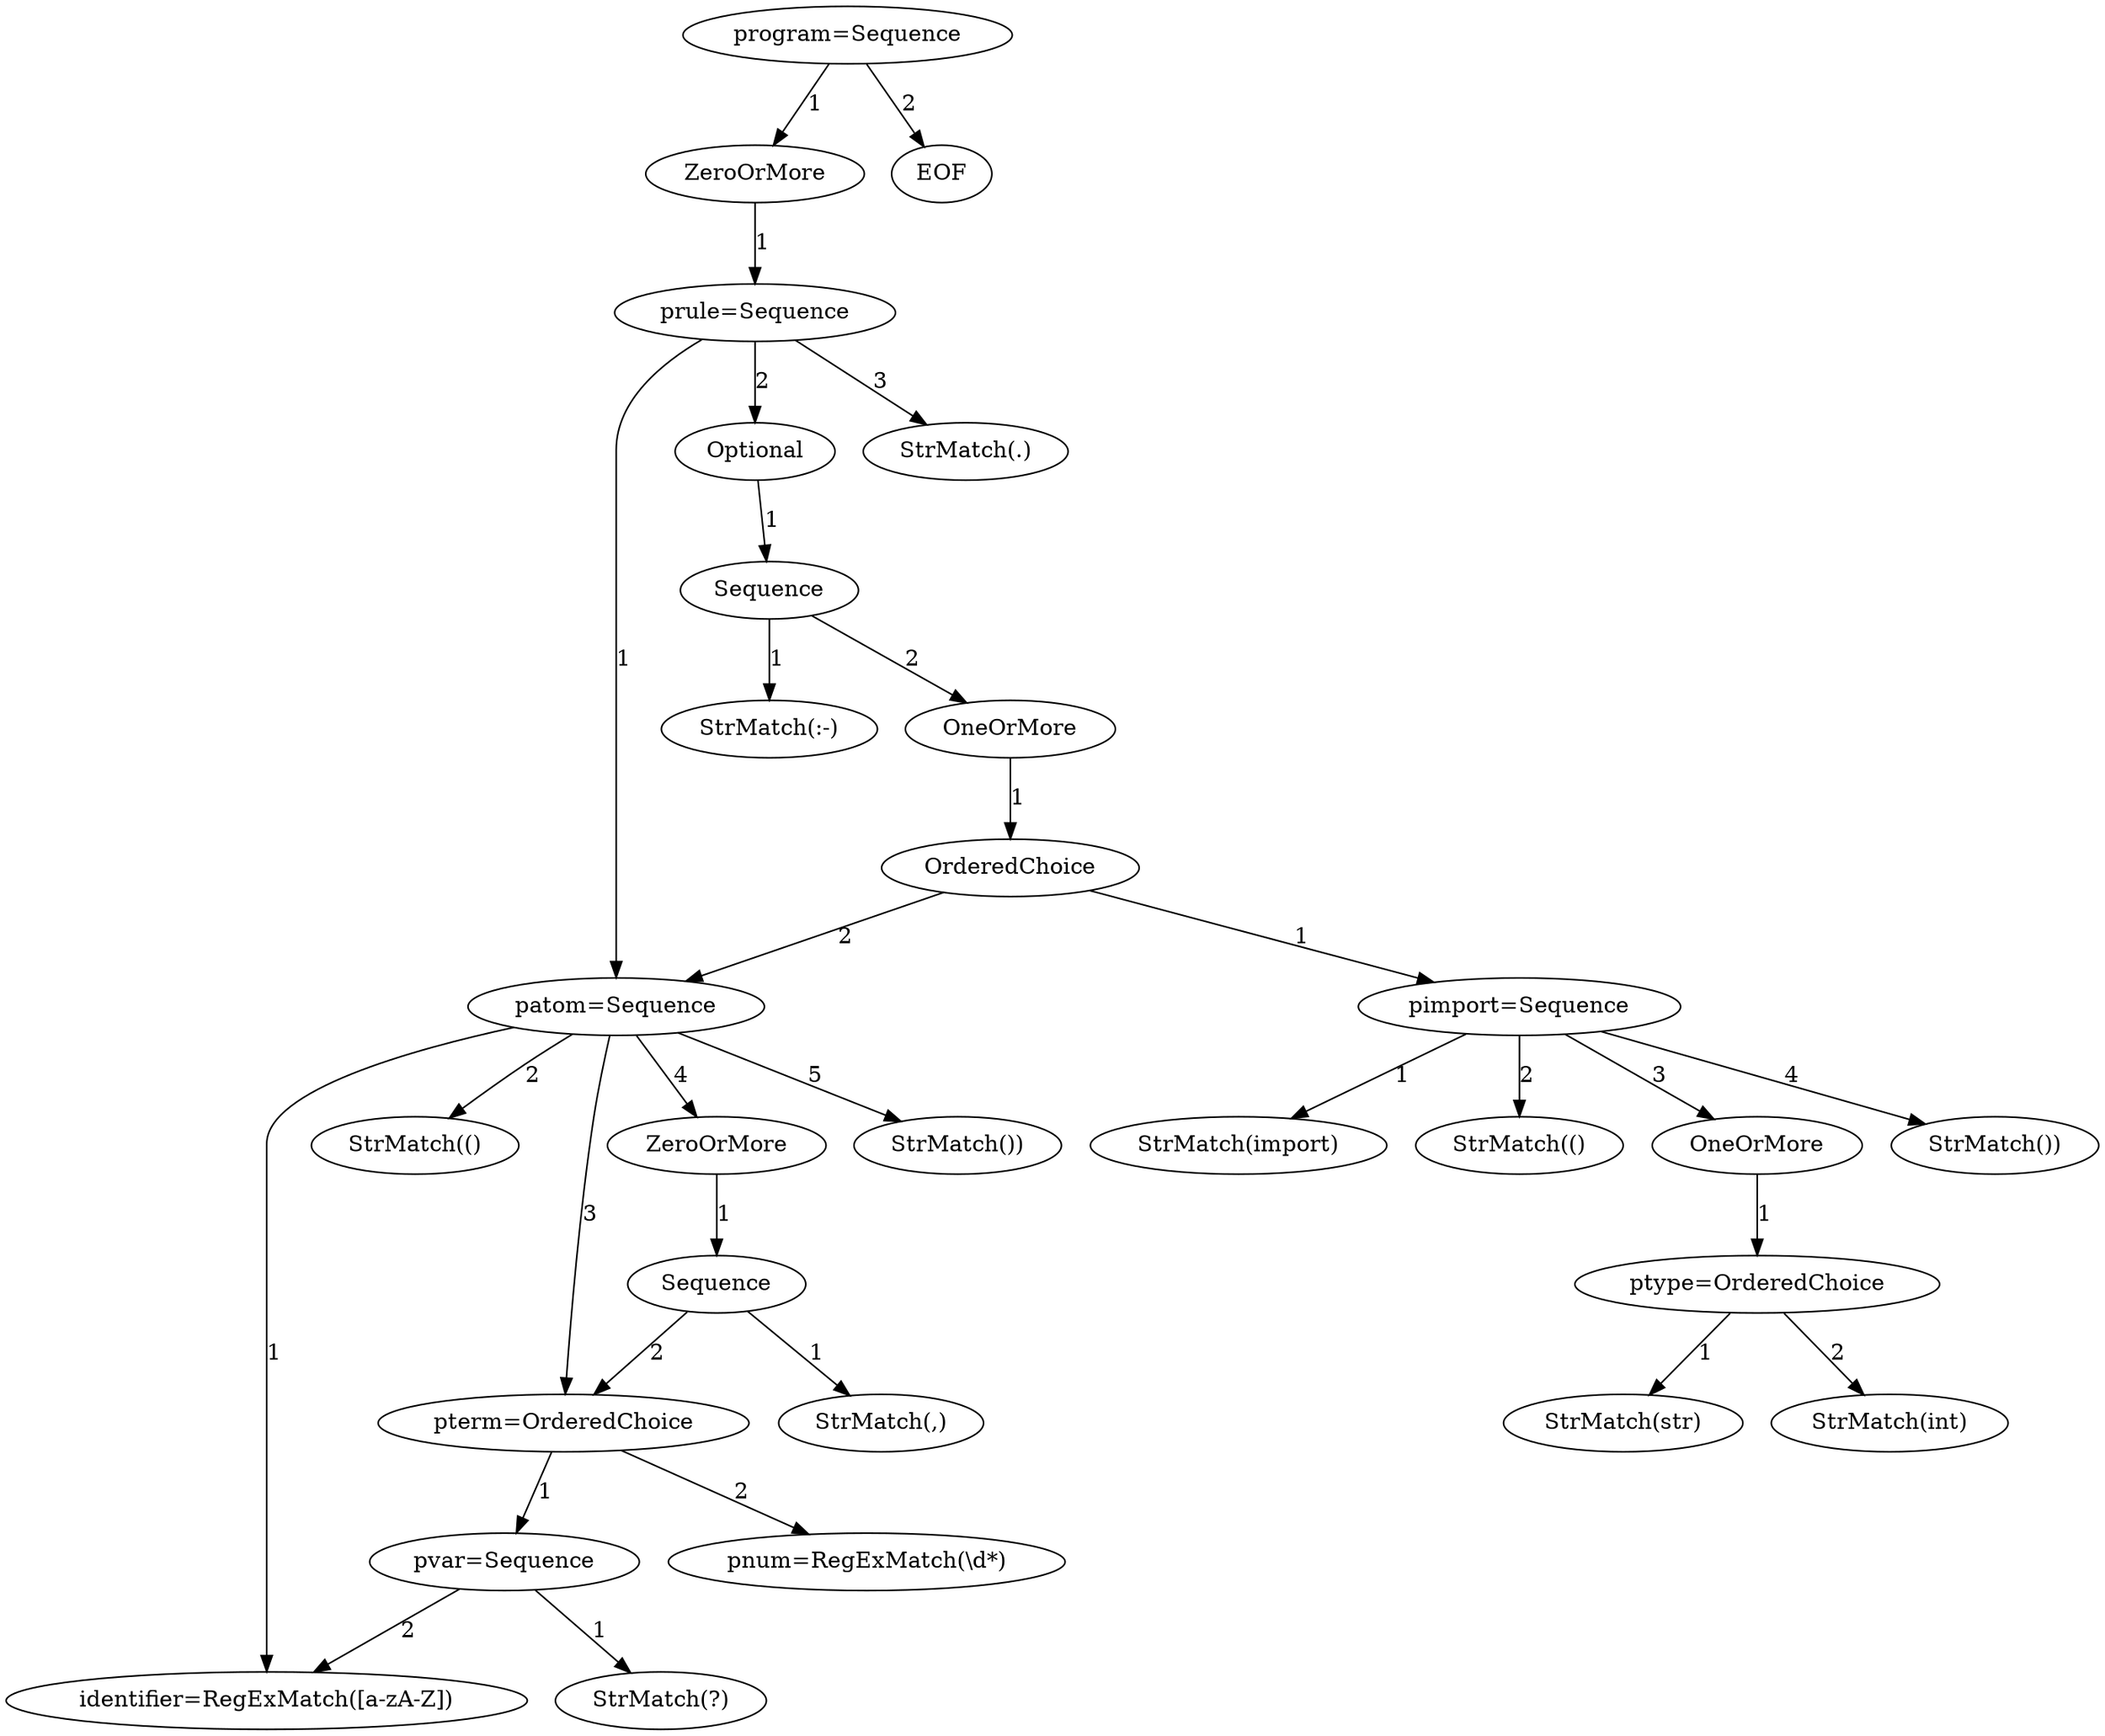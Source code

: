 digraph arpeggio_graph {
132677114897424 [label="program=Sequence"];
132677114897424->132677114896720 [label="1"]

132677114896720 [label="ZeroOrMore"];
132677114896720->132677114898128 [label="1"]

132677114898128 [label="prule=Sequence"];
132677114898128->132677114898512 [label="1"]

132677114898512 [label="patom=Sequence"];
132677114898512->132677114898896 [label="1"]

132677114898896 [label="identifier=RegExMatch([a-zA-Z])"];
132677114898512->132677114898832 [label="2"]

132677114898832 [label="StrMatch(()"];
132677114898512->132677114899792 [label="3"]

132677114899792 [label="pterm=OrderedChoice"];
132677114899792->132677114899728 [label="1"]

132677114899728 [label="pvar=Sequence"];
132677114899728->132677114900624 [label="1"]

132677114900624 [label="StrMatch(?)"];
132677114899728->132677114898896 [label="2"]

132677114899792->132677114900688 [label="2"]

132677114900688 [label="pnum=RegExMatch(\\d*)"];
132677114898512->132677114898384 [label="4"]

132677114898384 [label="ZeroOrMore"];
132677114898384->132677114899088 [label="1"]

132677114899088 [label="Sequence"];
132677114899088->132677114901200 [label="1"]

132677114901200 [label="StrMatch(,)"];
132677114899088->132677114899792 [label="2"]

132677114898512->132677114901520 [label="5"]

132677114901520 [label="StrMatch())"];
132677114898128->132677114898000 [label="2"]

132677114898000 [label="Optional"];
132677114898000->132677114898320 [label="1"]

132677114898320 [label="Sequence"];
132677114898320->132677114901712 [label="1"]

132677114901712 [label="StrMatch(:-)"];
132677114898320->132677114897872 [label="2"]

132677114897872 [label="OneOrMore"];
132677114897872->132677114901776 [label="1"]

132677114901776 [label="OrderedChoice"];
132677114901776->132677114902096 [label="1"]

132677114902096 [label="pimport=Sequence"];
132677114902096->132677114902224 [label="1"]

132677114902224 [label="StrMatch(import)"];
132677114902096->132677114902352 [label="2"]

132677114902352 [label="StrMatch(()"];
132677114902096->132677114901840 [label="3"]

132677114901840 [label="OneOrMore"];
132677114901840->132677114902928 [label="1"]

132677114902928 [label="ptype=OrderedChoice"];
132677114902928->132677114903120 [label="1"]

132677114903120 [label="StrMatch(str)"];
132677114902928->132677114903248 [label="2"]

132677114903248 [label="StrMatch(int)"];
132677114902096->132677114902736 [label="4"]

132677114902736 [label="StrMatch())"];
132677114901776->132677114898512 [label="2"]

132677114898128->132677114901968 [label="3"]

132677114901968 [label="StrMatch(.)"];
132677114897424->132677114903696 [label="2"]

132677114903696 [label="EOF"];
}